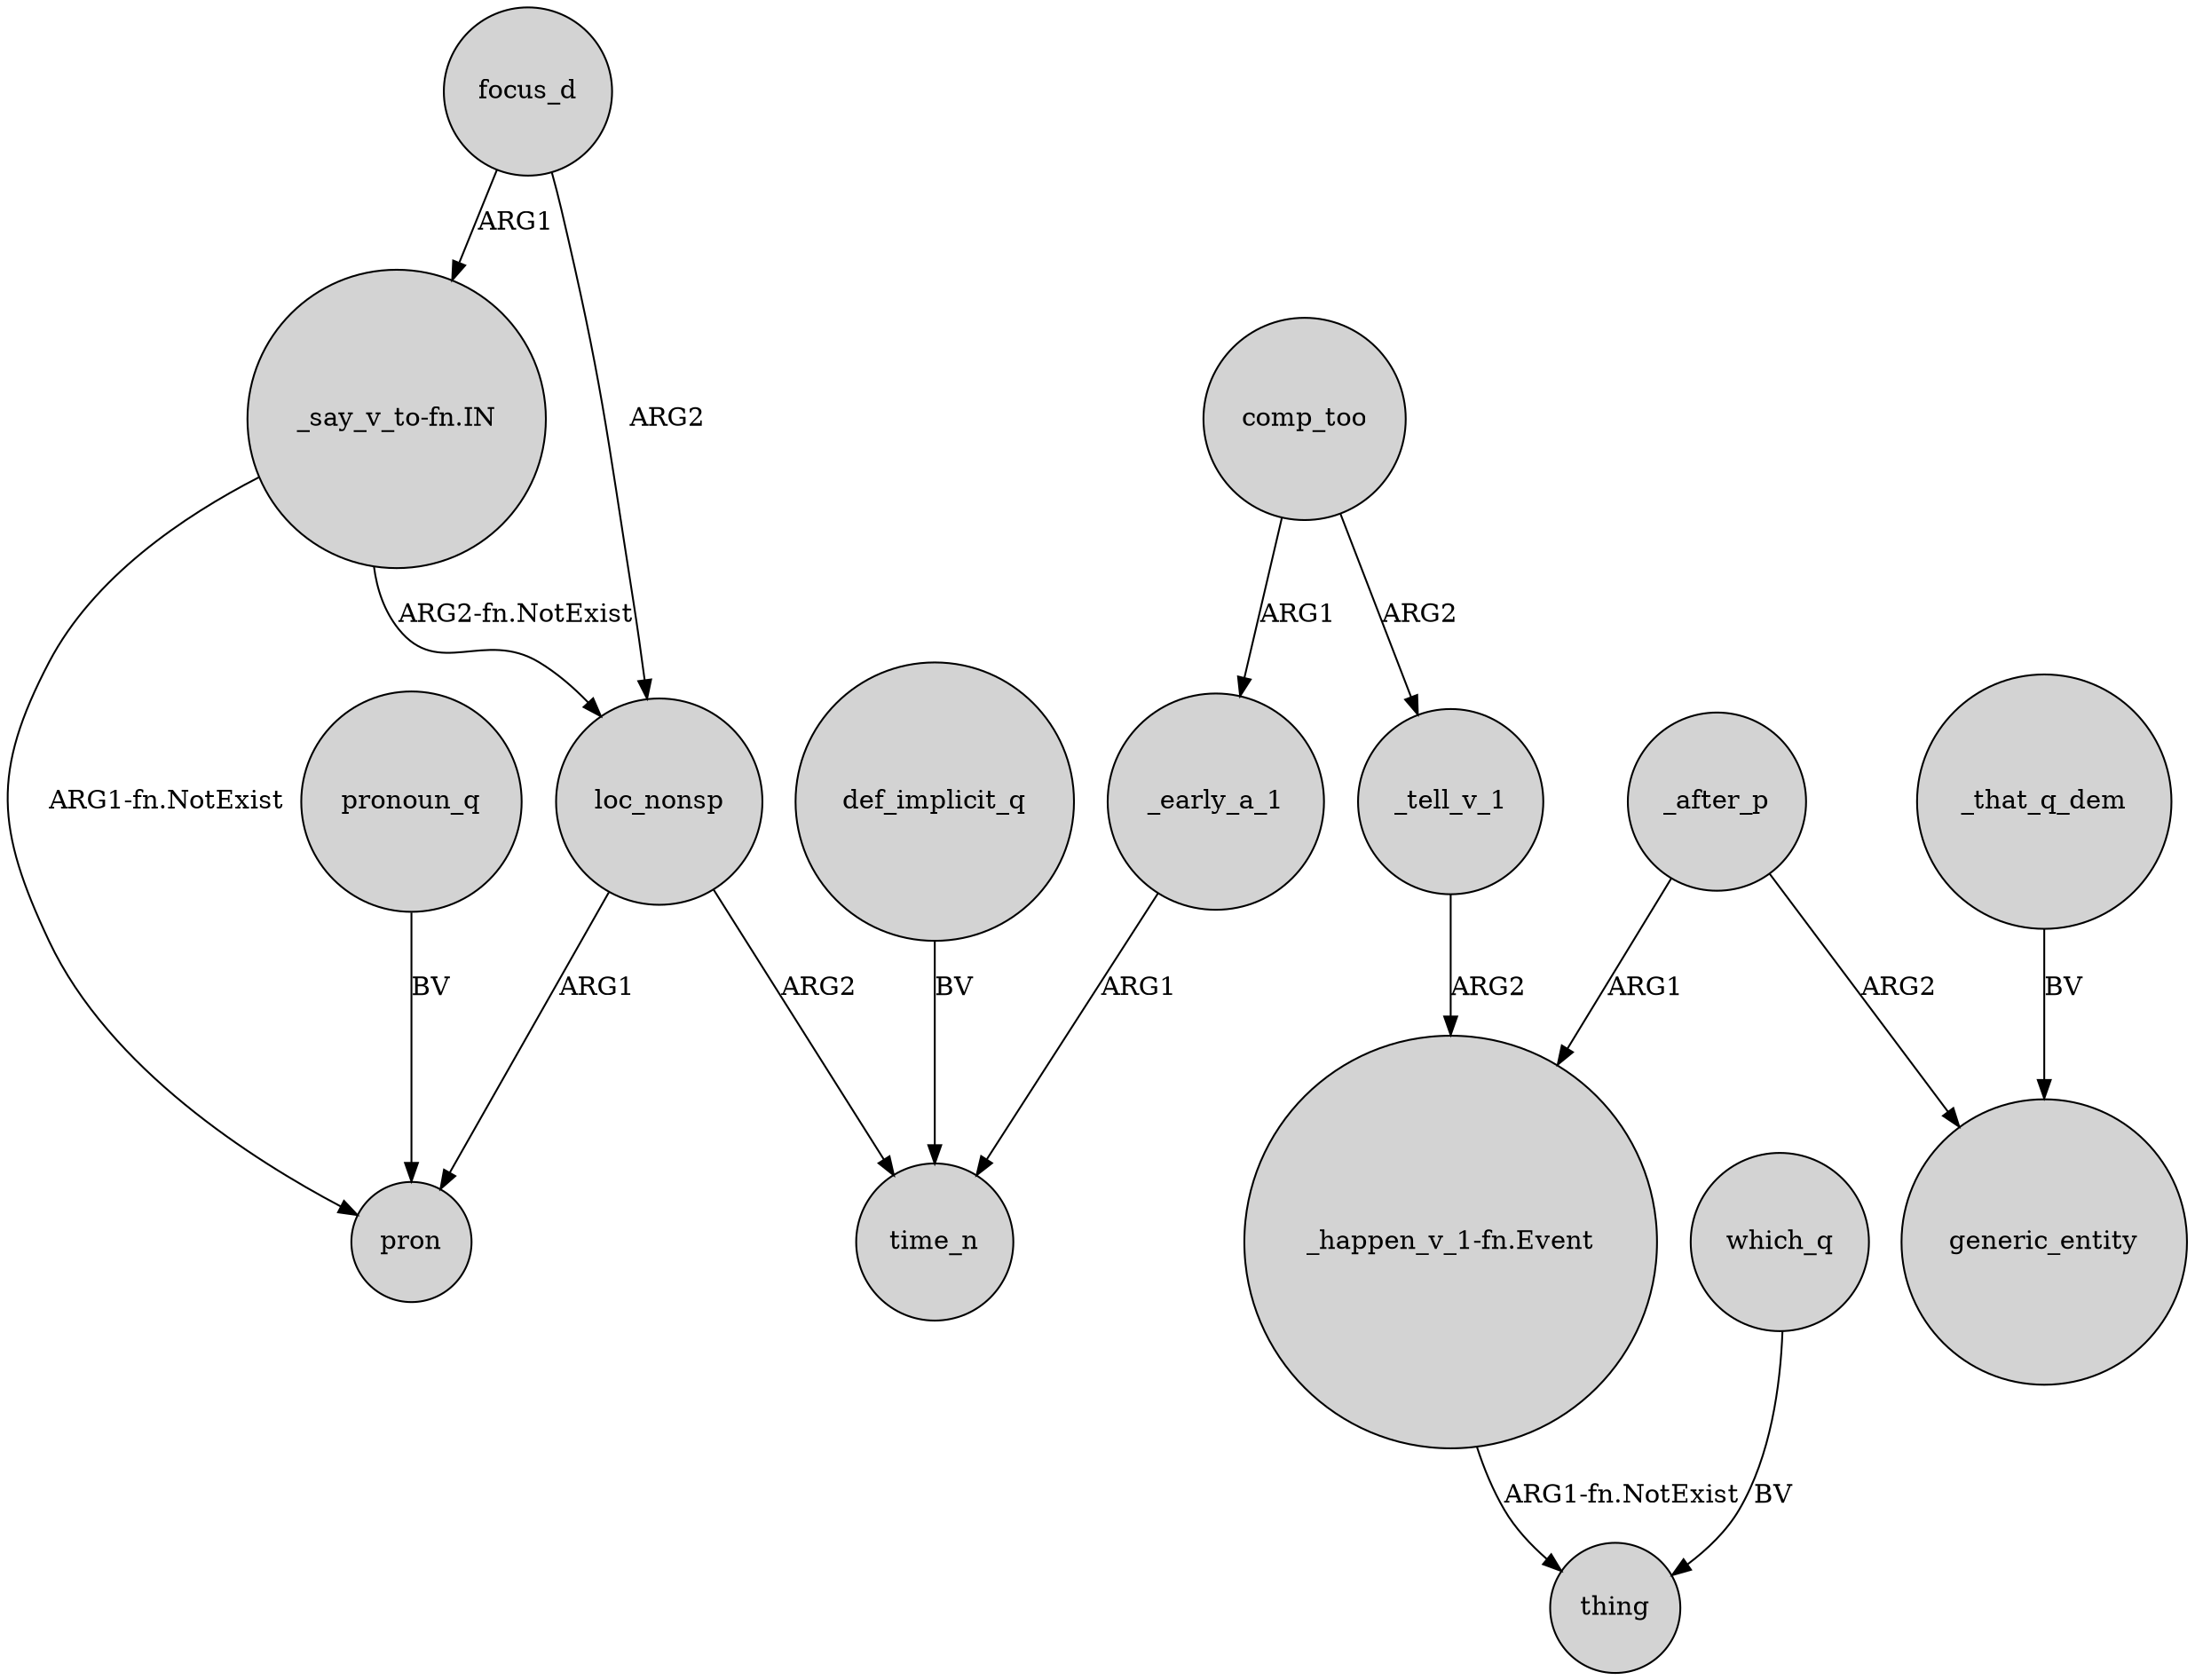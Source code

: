 digraph {
	node [shape=circle style=filled]
	_early_a_1 -> time_n [label=ARG1]
	focus_d -> loc_nonsp [label=ARG2]
	"_say_v_to-fn.IN" -> pron [label="ARG1-fn.NotExist"]
	_after_p -> generic_entity [label=ARG2]
	comp_too -> _early_a_1 [label=ARG1]
	"_happen_v_1-fn.Event" -> thing [label="ARG1-fn.NotExist"]
	def_implicit_q -> time_n [label=BV]
	_tell_v_1 -> "_happen_v_1-fn.Event" [label=ARG2]
	loc_nonsp -> pron [label=ARG1]
	_that_q_dem -> generic_entity [label=BV]
	loc_nonsp -> time_n [label=ARG2]
	"_say_v_to-fn.IN" -> loc_nonsp [label="ARG2-fn.NotExist"]
	comp_too -> _tell_v_1 [label=ARG2]
	_after_p -> "_happen_v_1-fn.Event" [label=ARG1]
	focus_d -> "_say_v_to-fn.IN" [label=ARG1]
	which_q -> thing [label=BV]
	pronoun_q -> pron [label=BV]
}

